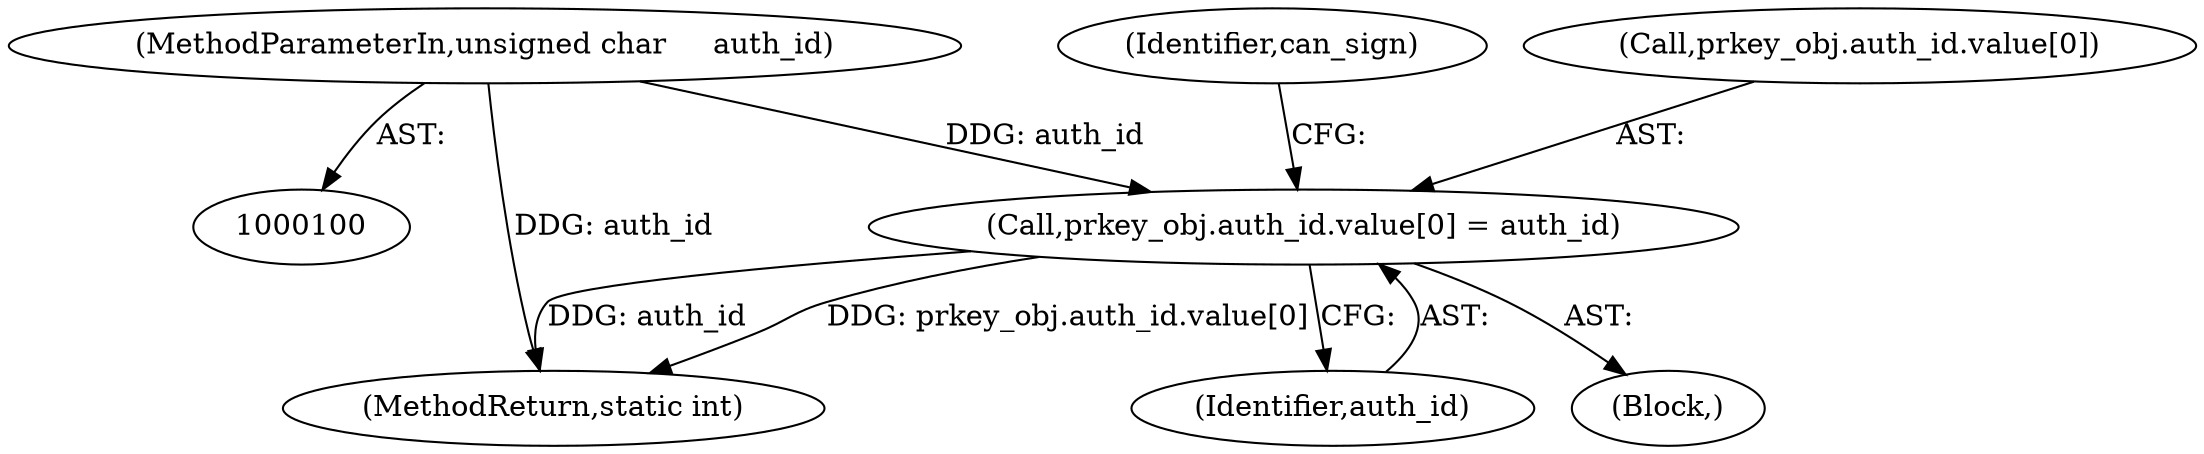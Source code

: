 digraph "0_OpenSC_8fe377e93b4b56060e5bbfb6f3142ceaeca744fa_20@array" {
"1000199" [label="(Call,prkey_obj.auth_id.value[0] = auth_id)"];
"1000106" [label="(MethodParameterIn,unsigned char     auth_id)"];
"1000209" [label="(Identifier,can_sign)"];
"1000496" [label="(MethodReturn,static int)"];
"1000106" [label="(MethodParameterIn,unsigned char     auth_id)"];
"1000199" [label="(Call,prkey_obj.auth_id.value[0] = auth_id)"];
"1000207" [label="(Identifier,auth_id)"];
"1000200" [label="(Call,prkey_obj.auth_id.value[0])"];
"1000108" [label="(Block,)"];
"1000199" -> "1000108"  [label="AST: "];
"1000199" -> "1000207"  [label="CFG: "];
"1000200" -> "1000199"  [label="AST: "];
"1000207" -> "1000199"  [label="AST: "];
"1000209" -> "1000199"  [label="CFG: "];
"1000199" -> "1000496"  [label="DDG: prkey_obj.auth_id.value[0]"];
"1000199" -> "1000496"  [label="DDG: auth_id"];
"1000106" -> "1000199"  [label="DDG: auth_id"];
"1000106" -> "1000100"  [label="AST: "];
"1000106" -> "1000496"  [label="DDG: auth_id"];
}
